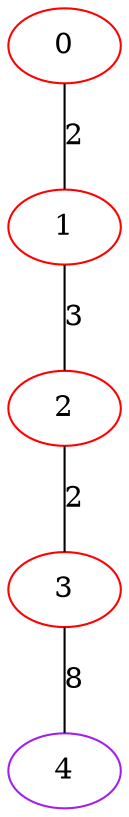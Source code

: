 graph "" {
0 [color=red, weight=1];
1 [color=red, weight=1];
2 [color=red, weight=1];
3 [color=red, weight=1];
4 [color=purple, weight=4];
0 -- 1  [key=0, label=2];
1 -- 2  [key=0, label=3];
2 -- 3  [key=0, label=2];
3 -- 4  [key=0, label=8];
}
